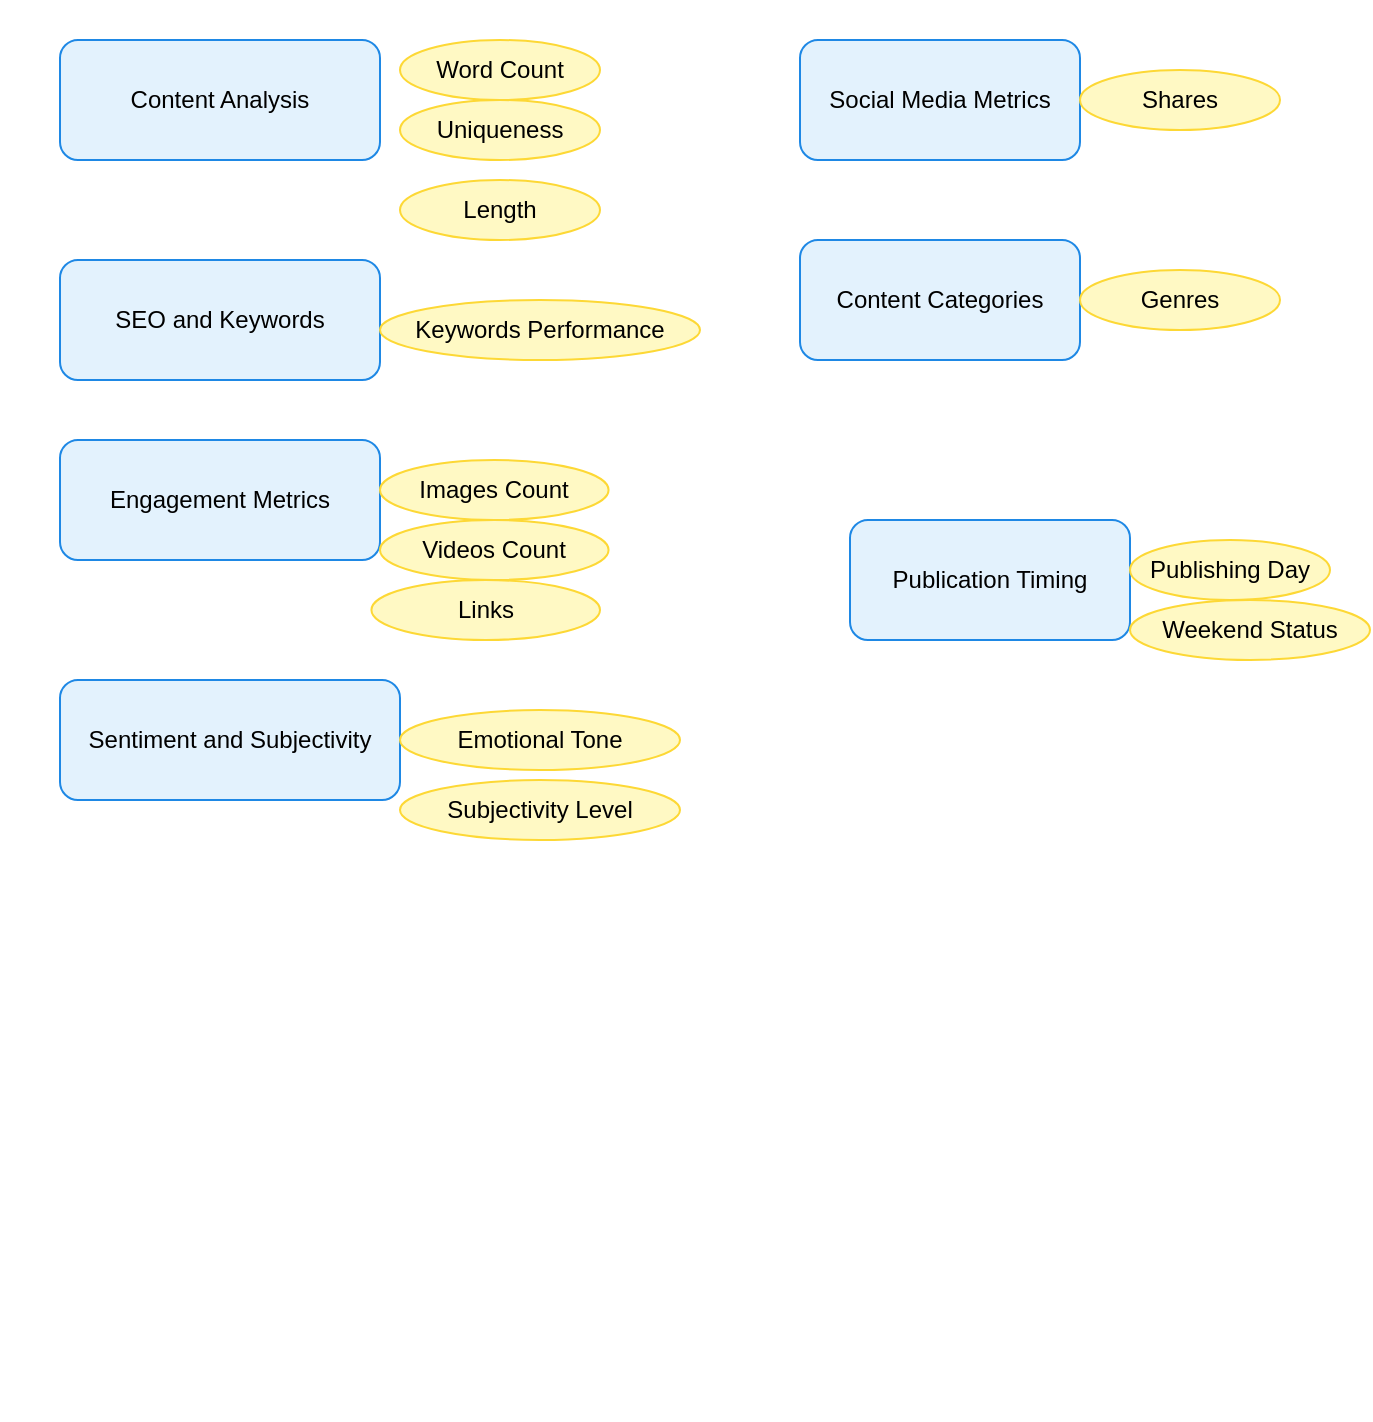 <mxfile version="24.8.3">
  <diagram name="Enhanced MECE Breakdown" id="0">
    <mxGraphModel dx="780" dy="451" grid="1" gridSize="10" guides="1" tooltips="1" connect="1" arrows="1" fold="1" page="1" pageScale="1" pageWidth="850" pageHeight="1100" math="0" shadow="0">
      <root>
        <mxCell id="0" />
        <mxCell id="1" parent="0" />
        <mxCell id="2" value="Content Analysis" style="rounded=1;whiteSpace=wrap;html=1;fillColor=#E3F2FD;strokeColor=#1E88E5;" parent="1" vertex="1">
          <mxGeometry x="30" y="20" width="160" height="60" as="geometry" />
        </mxCell>
        <mxCell id="3" value="Engagement Metrics" style="rounded=1;whiteSpace=wrap;html=1;fillColor=#E3F2FD;strokeColor=#1E88E5;" parent="1" vertex="1">
          <mxGeometry x="30" y="220" width="160" height="60" as="geometry" />
        </mxCell>
        <mxCell id="4" value="Social Media Metrics" style="rounded=1;whiteSpace=wrap;html=1;fillColor=#E3F2FD;strokeColor=#1E88E5;" parent="1" vertex="1">
          <mxGeometry x="400" y="20" width="140" height="60" as="geometry" />
        </mxCell>
        <mxCell id="5" value="SEO and Keywords" style="rounded=1;whiteSpace=wrap;html=1;fillColor=#E3F2FD;strokeColor=#1E88E5;" parent="1" vertex="1">
          <mxGeometry x="30" y="130" width="160" height="60" as="geometry" />
        </mxCell>
        <mxCell id="6" value="Publication Timing" style="rounded=1;whiteSpace=wrap;html=1;fillColor=#E3F2FD;strokeColor=#1E88E5;" parent="1" vertex="1">
          <mxGeometry x="425" y="260" width="140" height="60" as="geometry" />
        </mxCell>
        <mxCell id="7" value="Content Categories" style="rounded=1;whiteSpace=wrap;html=1;fillColor=#E3F2FD;strokeColor=#1E88E5;" parent="1" vertex="1">
          <mxGeometry x="400" y="120" width="140" height="60" as="geometry" />
        </mxCell>
        <mxCell id="8" value="Sentiment and Subjectivity" style="rounded=1;whiteSpace=wrap;html=1;fillColor=#E3F2FD;strokeColor=#1E88E5;" parent="1" vertex="1">
          <mxGeometry x="30" y="340" width="170" height="60" as="geometry" />
        </mxCell>
        <mxCell id="9" value="Word Count" style="ellipse;whiteSpace=wrap;html=1;fillColor=#FFF9C4;strokeColor=#FDD835;" parent="1" vertex="1">
          <mxGeometry x="200" y="20" width="100" height="30" as="geometry" />
        </mxCell>
        <mxCell id="NiKdSU4sY-tSRQBwC0vr-21" value="&#xa;    &#xa;    &#xa;    &#xa;    &#xa;    &#xa;    &#xa;    &#xa;    &#xa;    &#xa;    &#xa;    &#xa;    &#xa;    &#xa;    &#xa;    &#xa;    &#xa;    &#xa;    &#xa;    &#xa;    &#xa;    &#xa;    &#xa;    &#xa;    &#xa;    &#xa;    &#xa;    &#xa;    &#xa;    &#xa;    &#xa;    &#xa;    &#xa;    &#xa;    &#xa;    &#xa;    &#xa;    &#xa;    &#xa;    &#xa;    &#xa;    &#xa;    &#xa;    &#xa;    &#xa;    &#xa;    &#xa;    &#xa;" style="text;whiteSpace=wrap;html=1;" parent="1" vertex="1">
          <mxGeometry width="30" height="710" as="geometry" />
        </mxCell>
        <mxCell id="20" value="Emotional Tone" style="ellipse;whiteSpace=wrap;html=1;fillColor=#FFF9C4;strokeColor=#FDD835;" parent="1" vertex="1">
          <mxGeometry x="200" y="355" width="140" height="30" as="geometry" />
        </mxCell>
        <mxCell id="21" value="Subjectivity Level" style="ellipse;whiteSpace=wrap;html=1;fillColor=#FFF9C4;strokeColor=#FDD835;" parent="1" vertex="1">
          <mxGeometry x="200" y="390" width="140" height="30" as="geometry" />
        </mxCell>
        <mxCell id="10" value="Uniqueness" style="ellipse;whiteSpace=wrap;html=1;fillColor=#FFF9C4;strokeColor=#FDD835;" parent="1" vertex="1">
          <mxGeometry x="200" y="50" width="100" height="30" as="geometry" />
        </mxCell>
        <mxCell id="11" value="Length" style="ellipse;whiteSpace=wrap;html=1;fillColor=#FFF9C4;strokeColor=#FDD835;" parent="1" vertex="1">
          <mxGeometry x="200" y="90" width="100" height="30" as="geometry" />
        </mxCell>
        <mxCell id="16" value="Keywords Performance" style="ellipse;whiteSpace=wrap;html=1;fillColor=#FFF9C4;strokeColor=#FDD835;" parent="1" vertex="1">
          <mxGeometry x="189.999" y="150" width="160" height="30" as="geometry" />
        </mxCell>
        <mxCell id="12" value="Images Count" style="ellipse;whiteSpace=wrap;html=1;fillColor=#FFF9C4;strokeColor=#FDD835;" parent="1" vertex="1">
          <mxGeometry x="189.999" y="230" width="114.286" height="30" as="geometry" />
        </mxCell>
        <mxCell id="13" value="Videos Count" style="ellipse;whiteSpace=wrap;html=1;fillColor=#FFF9C4;strokeColor=#FDD835;" parent="1" vertex="1">
          <mxGeometry x="189.999" y="260" width="114.286" height="30" as="geometry" />
        </mxCell>
        <mxCell id="14" value="Links" style="ellipse;whiteSpace=wrap;html=1;fillColor=#FFF9C4;strokeColor=#FDD835;" parent="1" vertex="1">
          <mxGeometry x="185.719" y="290" width="114.286" height="30" as="geometry" />
        </mxCell>
        <mxCell id="15" value="Shares" style="ellipse;whiteSpace=wrap;html=1;fillColor=#FFF9C4;strokeColor=#FDD835;" parent="1" vertex="1">
          <mxGeometry x="540" y="35" width="100" height="30" as="geometry" />
        </mxCell>
        <mxCell id="19" value="Genres" style="ellipse;whiteSpace=wrap;html=1;fillColor=#FFF9C4;strokeColor=#FDD835;" parent="1" vertex="1">
          <mxGeometry x="540" y="135" width="100" height="30" as="geometry" />
        </mxCell>
        <mxCell id="17" value="Publishing Day" style="ellipse;whiteSpace=wrap;html=1;fillColor=#FFF9C4;strokeColor=#FDD835;" parent="1" vertex="1">
          <mxGeometry x="565" y="270" width="100" height="30" as="geometry" />
        </mxCell>
        <mxCell id="18" value="Weekend Status" style="ellipse;whiteSpace=wrap;html=1;fillColor=#FFF9C4;strokeColor=#FDD835;" parent="1" vertex="1">
          <mxGeometry x="565" y="300" width="120" height="30" as="geometry" />
        </mxCell>
      </root>
    </mxGraphModel>
  </diagram>
</mxfile>
